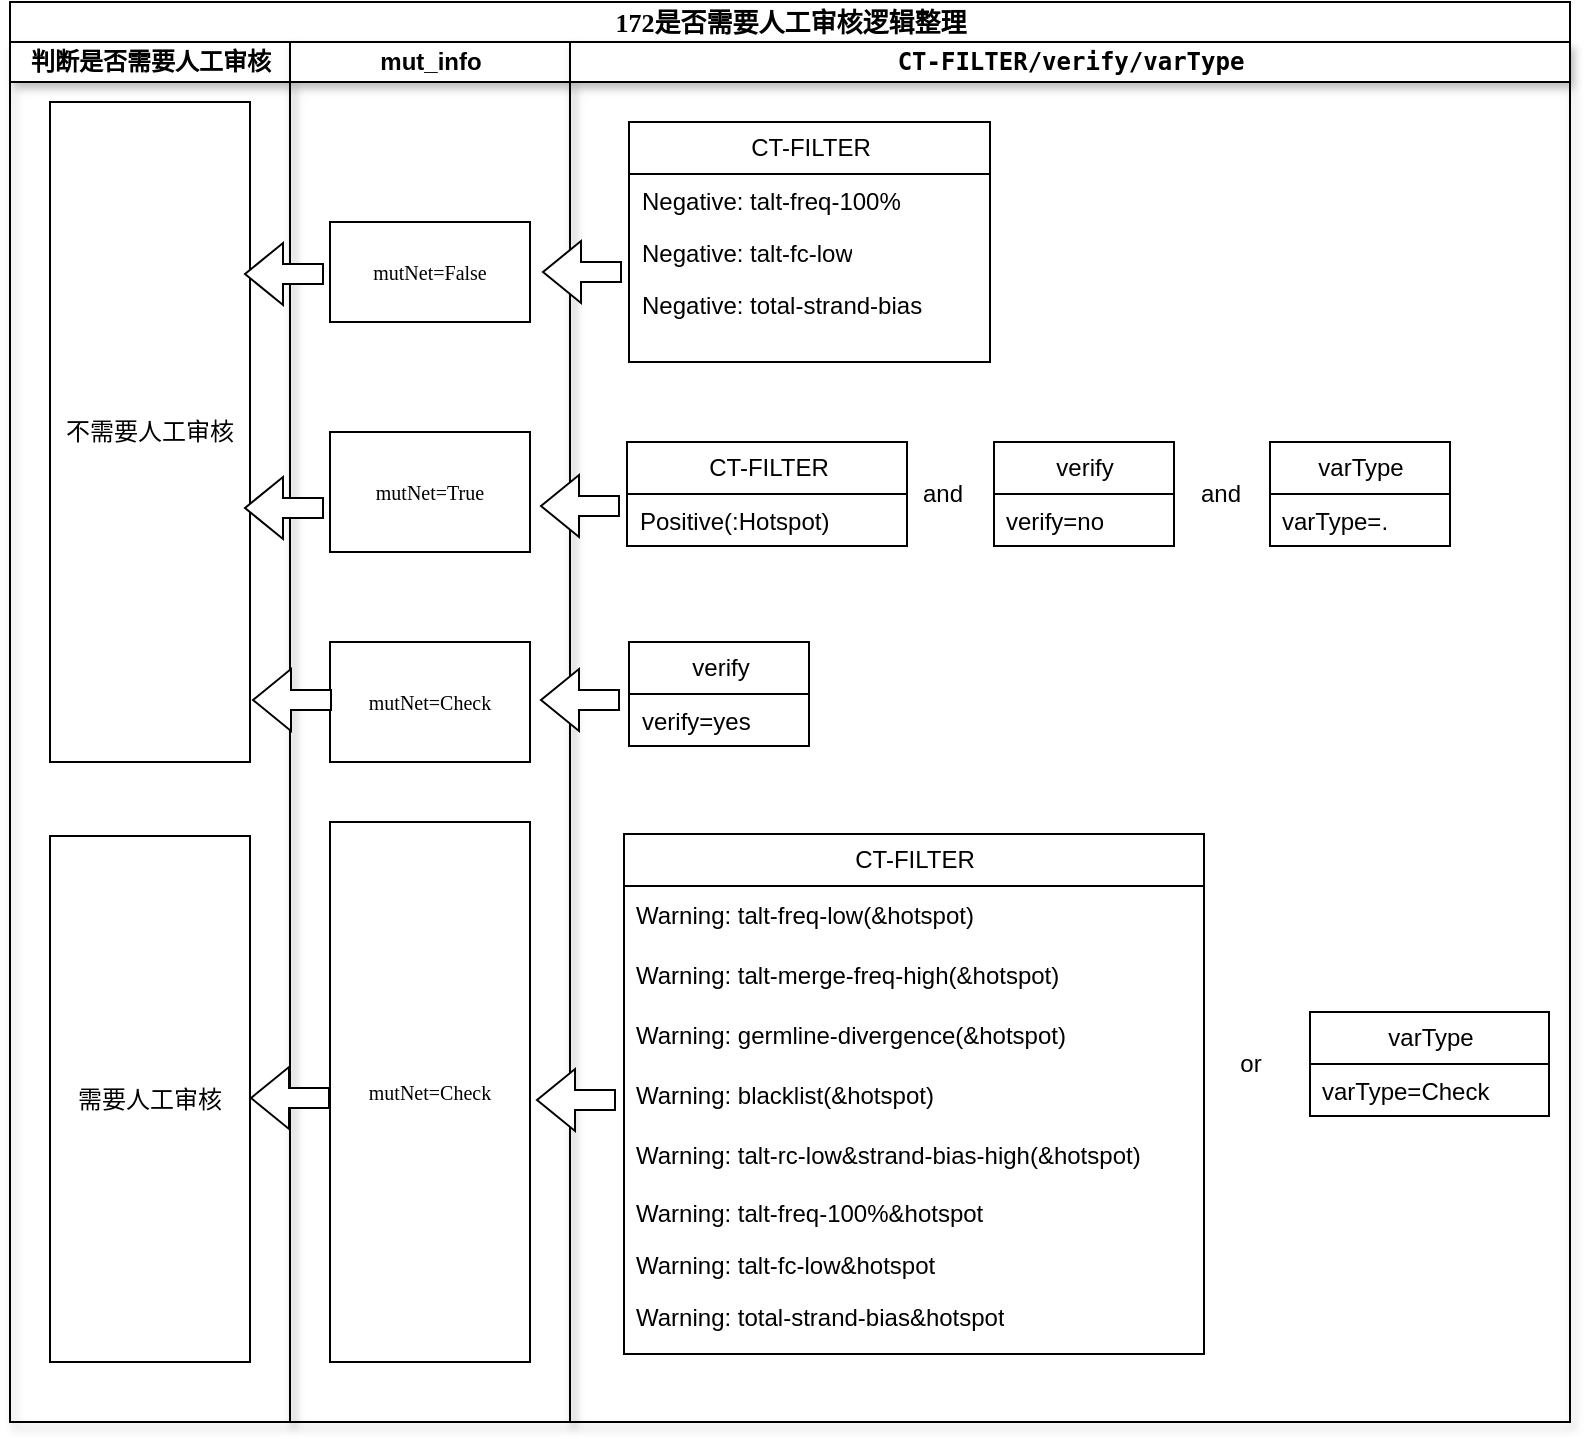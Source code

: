 <mxfile version="23.1.5" type="github">
  <diagram name="Page-1" id="74e2e168-ea6b-b213-b513-2b3c1d86103e">
    <mxGraphModel dx="935" dy="1359" grid="1" gridSize="10" guides="1" tooltips="1" connect="1" arrows="1" fold="1" page="1" pageScale="1" pageWidth="1100" pageHeight="850" background="none" math="0" shadow="0">
      <root>
        <mxCell id="0" />
        <mxCell id="1" parent="0" />
        <mxCell id="77e6c97f196da883-1" value="&lt;font style=&quot;font-size: 13px;&quot;&gt;172是否需要人工审核逻辑整理&lt;/font&gt;" style="swimlane;html=1;childLayout=stackLayout;startSize=20;rounded=0;shadow=0;labelBackgroundColor=none;strokeWidth=1;fontFamily=Verdana;fontSize=8;align=center;" parent="1" vertex="1">
          <mxGeometry x="40" y="-840" width="780" height="710" as="geometry" />
        </mxCell>
        <mxCell id="77e6c97f196da883-2" value="判断是否需要人工审核" style="swimlane;html=1;startSize=20;shadow=1;" parent="77e6c97f196da883-1" vertex="1">
          <mxGeometry y="20" width="140" height="690" as="geometry" />
        </mxCell>
        <mxCell id="77e6c97f196da883-8" value="不需要人工审核" style="rounded=0;whiteSpace=wrap;html=1;shadow=0;labelBackgroundColor=none;strokeWidth=1;fontFamily=Verdana;fontSize=12;align=center;glass=1;fillColor=none;" parent="77e6c97f196da883-2" vertex="1">
          <mxGeometry x="20" y="30" width="100" height="330" as="geometry" />
        </mxCell>
        <mxCell id="Ntkf2nLQN6CGH8CM93F0-73" value="需要人工审核" style="rounded=0;whiteSpace=wrap;html=1;shadow=0;labelBackgroundColor=none;strokeWidth=1;fontFamily=Verdana;fontSize=12;align=center;fillColor=none;glass=1;" parent="77e6c97f196da883-2" vertex="1">
          <mxGeometry x="20" y="397" width="100" height="263" as="geometry" />
        </mxCell>
        <mxCell id="77e6c97f196da883-3" value="mut_info" style="swimlane;html=1;startSize=20;shadow=1;" parent="77e6c97f196da883-1" vertex="1">
          <mxGeometry x="140" y="20" width="140" height="690" as="geometry" />
        </mxCell>
        <mxCell id="Ntkf2nLQN6CGH8CM93F0-67" value="mutNet=True" style="rounded=0;whiteSpace=wrap;html=1;shadow=0;labelBackgroundColor=none;strokeWidth=1;fontFamily=Verdana;fontSize=10;align=center;fillColor=none;glass=1;" parent="77e6c97f196da883-3" vertex="1">
          <mxGeometry x="20" y="195" width="100" height="60" as="geometry" />
        </mxCell>
        <mxCell id="Ntkf2nLQN6CGH8CM93F0-69" value="mutNet=Check" style="rounded=0;whiteSpace=wrap;html=1;shadow=0;labelBackgroundColor=none;strokeWidth=1;fontFamily=Verdana;fontSize=10;align=center;fillColor=none;glass=1;" parent="77e6c97f196da883-3" vertex="1">
          <mxGeometry x="20" y="390" width="100" height="270" as="geometry" />
        </mxCell>
        <mxCell id="Ntkf2nLQN6CGH8CM93F0-68" value="mutNet=False" style="rounded=0;whiteSpace=wrap;html=1;shadow=0;labelBackgroundColor=none;strokeWidth=1;fontFamily=Verdana;fontSize=10;align=center;strokeColor=default;fillColor=none;glass=1;" parent="77e6c97f196da883-3" vertex="1">
          <mxGeometry x="20" y="90" width="100" height="50" as="geometry" />
        </mxCell>
        <mxCell id="a5Jmv1ovsEIgKHmmvxp4-11" value="mutNet=Check" style="rounded=0;whiteSpace=wrap;html=1;shadow=0;labelBackgroundColor=none;strokeWidth=1;fontFamily=Verdana;fontSize=10;align=center;fillColor=none;glass=1;" vertex="1" parent="77e6c97f196da883-3">
          <mxGeometry x="20" y="300" width="100" height="60" as="geometry" />
        </mxCell>
        <mxCell id="77e6c97f196da883-5" value="&lt;code&gt;&lt;b&gt;CT-FILTER/verify/varType&lt;/b&gt;&lt;/code&gt;" style="swimlane;html=1;startSize=20;fontStyle=0;shadow=1;" parent="77e6c97f196da883-1" vertex="1">
          <mxGeometry x="280" y="20" width="500" height="690" as="geometry" />
        </mxCell>
        <mxCell id="74XeSMvvcMfbmq75COJw-82" value="CT-FILTER" style="swimlane;fontStyle=0;childLayout=stackLayout;horizontal=1;startSize=26;fillColor=none;horizontalStack=0;resizeParent=1;resizeParentMax=0;resizeLast=0;collapsible=1;marginBottom=0;html=1;" parent="77e6c97f196da883-5" vertex="1">
          <mxGeometry x="29.5" y="40" width="180.5" height="120" as="geometry" />
        </mxCell>
        <mxCell id="74XeSMvvcMfbmq75COJw-83" value="Negative:&amp;nbsp;talt-freq-100%" style="text;strokeColor=none;fillColor=none;align=left;verticalAlign=top;spacingLeft=4;spacingRight=4;overflow=hidden;rotatable=0;points=[[0,0.5],[1,0.5]];portConstraint=eastwest;whiteSpace=wrap;html=1;" parent="74XeSMvvcMfbmq75COJw-82" vertex="1">
          <mxGeometry y="26" width="180.5" height="26" as="geometry" />
        </mxCell>
        <mxCell id="74XeSMvvcMfbmq75COJw-84" value="Negative:&amp;nbsp;talt-fc-low" style="text;strokeColor=none;fillColor=none;align=left;verticalAlign=top;spacingLeft=4;spacingRight=4;overflow=hidden;rotatable=0;points=[[0,0.5],[1,0.5]];portConstraint=eastwest;whiteSpace=wrap;html=1;" parent="74XeSMvvcMfbmq75COJw-82" vertex="1">
          <mxGeometry y="52" width="180.5" height="26" as="geometry" />
        </mxCell>
        <mxCell id="74XeSMvvcMfbmq75COJw-85" value="Negative:&amp;nbsp;total-strand-bias" style="text;strokeColor=none;fillColor=none;align=left;verticalAlign=top;spacingLeft=4;spacingRight=4;overflow=hidden;rotatable=0;points=[[0,0.5],[1,0.5]];portConstraint=eastwest;whiteSpace=wrap;html=1;" parent="74XeSMvvcMfbmq75COJw-82" vertex="1">
          <mxGeometry y="78" width="180.5" height="42" as="geometry" />
        </mxCell>
        <mxCell id="74XeSMvvcMfbmq75COJw-87" value="CT-FILTER" style="swimlane;fontStyle=0;childLayout=stackLayout;horizontal=1;startSize=26;fillColor=none;horizontalStack=0;resizeParent=1;resizeParentMax=0;resizeLast=0;collapsible=1;marginBottom=0;html=1;" parent="77e6c97f196da883-5" vertex="1">
          <mxGeometry x="28.5" y="200" width="140" height="52" as="geometry" />
        </mxCell>
        <mxCell id="74XeSMvvcMfbmq75COJw-88" value="Positive(:Hotspot)" style="text;strokeColor=none;fillColor=none;align=left;verticalAlign=top;spacingLeft=4;spacingRight=4;overflow=hidden;rotatable=0;points=[[0,0.5],[1,0.5]];portConstraint=eastwest;whiteSpace=wrap;html=1;" parent="74XeSMvvcMfbmq75COJw-87" vertex="1">
          <mxGeometry y="26" width="140" height="26" as="geometry" />
        </mxCell>
        <mxCell id="74XeSMvvcMfbmq75COJw-91" value="verify" style="swimlane;fontStyle=0;childLayout=stackLayout;horizontal=1;startSize=26;fillColor=none;horizontalStack=0;resizeParent=1;resizeParentMax=0;resizeLast=0;collapsible=1;marginBottom=0;html=1;" parent="77e6c97f196da883-5" vertex="1">
          <mxGeometry x="212" y="200" width="90" height="52" as="geometry" />
        </mxCell>
        <mxCell id="74XeSMvvcMfbmq75COJw-92" value="verify=no" style="text;strokeColor=none;fillColor=none;align=left;verticalAlign=top;spacingLeft=4;spacingRight=4;overflow=hidden;rotatable=0;points=[[0,0.5],[1,0.5]];portConstraint=eastwest;whiteSpace=wrap;html=1;" parent="74XeSMvvcMfbmq75COJw-91" vertex="1">
          <mxGeometry y="26" width="90" height="26" as="geometry" />
        </mxCell>
        <mxCell id="74XeSMvvcMfbmq75COJw-94" value="varType" style="swimlane;fontStyle=0;childLayout=stackLayout;horizontal=1;startSize=26;fillColor=none;horizontalStack=0;resizeParent=1;resizeParentMax=0;resizeLast=0;collapsible=1;marginBottom=0;html=1;" parent="77e6c97f196da883-5" vertex="1">
          <mxGeometry x="350" y="200" width="90" height="52" as="geometry" />
        </mxCell>
        <mxCell id="74XeSMvvcMfbmq75COJw-95" value="varType=." style="text;strokeColor=none;fillColor=none;align=left;verticalAlign=top;spacingLeft=4;spacingRight=4;overflow=hidden;rotatable=0;points=[[0,0.5],[1,0.5]];portConstraint=eastwest;whiteSpace=wrap;html=1;" parent="74XeSMvvcMfbmq75COJw-94" vertex="1">
          <mxGeometry y="26" width="90" height="26" as="geometry" />
        </mxCell>
        <mxCell id="a5Jmv1ovsEIgKHmmvxp4-5" value="and" style="text;html=1;align=center;verticalAlign=middle;resizable=0;points=[];autosize=1;strokeColor=none;fillColor=none;" vertex="1" parent="77e6c97f196da883-5">
          <mxGeometry x="305" y="211" width="40" height="30" as="geometry" />
        </mxCell>
        <mxCell id="a5Jmv1ovsEIgKHmmvxp4-6" value="and" style="text;html=1;align=center;verticalAlign=middle;resizable=0;points=[];autosize=1;strokeColor=none;fillColor=none;" vertex="1" parent="77e6c97f196da883-5">
          <mxGeometry x="165.5" y="211" width="40" height="30" as="geometry" />
        </mxCell>
        <mxCell id="a5Jmv1ovsEIgKHmmvxp4-7" value="CT-FILTER" style="swimlane;fontStyle=0;childLayout=stackLayout;horizontal=1;startSize=26;fillColor=none;horizontalStack=0;resizeParent=1;resizeParentMax=0;resizeLast=0;collapsible=1;marginBottom=0;html=1;strokeColor=default;" vertex="1" parent="77e6c97f196da883-5">
          <mxGeometry x="27" y="396" width="290" height="260" as="geometry" />
        </mxCell>
        <mxCell id="a5Jmv1ovsEIgKHmmvxp4-130" value="Warning:&amp;nbsp;talt-freq-low(&amp;amp;hotspot)" style="text;strokeColor=none;fillColor=none;align=left;verticalAlign=middle;spacingLeft=4;spacingRight=4;overflow=hidden;points=[[0,0.5],[1,0.5]];portConstraint=eastwest;rotatable=0;whiteSpace=wrap;html=1;" vertex="1" parent="a5Jmv1ovsEIgKHmmvxp4-7">
          <mxGeometry y="26" width="290" height="30" as="geometry" />
        </mxCell>
        <mxCell id="a5Jmv1ovsEIgKHmmvxp4-128" value="Warning:&amp;nbsp;talt-merge-freq-high(&amp;amp;hotspot)" style="text;strokeColor=none;fillColor=none;align=left;verticalAlign=middle;spacingLeft=4;spacingRight=4;overflow=hidden;points=[[0,0.5],[1,0.5]];portConstraint=eastwest;rotatable=0;whiteSpace=wrap;html=1;" vertex="1" parent="a5Jmv1ovsEIgKHmmvxp4-7">
          <mxGeometry y="56" width="290" height="30" as="geometry" />
        </mxCell>
        <mxCell id="a5Jmv1ovsEIgKHmmvxp4-127" value="Warning:&amp;nbsp;germline-divergence(&amp;amp;hotspot)" style="text;strokeColor=none;fillColor=none;align=left;verticalAlign=middle;spacingLeft=4;spacingRight=4;overflow=hidden;points=[[0,0.5],[1,0.5]];portConstraint=eastwest;rotatable=0;whiteSpace=wrap;html=1;" vertex="1" parent="a5Jmv1ovsEIgKHmmvxp4-7">
          <mxGeometry y="86" width="290" height="30" as="geometry" />
        </mxCell>
        <mxCell id="a5Jmv1ovsEIgKHmmvxp4-126" value="Warning:&amp;nbsp;blacklist(&amp;amp;hotspot)" style="text;strokeColor=none;fillColor=none;align=left;verticalAlign=middle;spacingLeft=4;spacingRight=4;overflow=hidden;points=[[0,0.5],[1,0.5]];portConstraint=eastwest;rotatable=0;whiteSpace=wrap;html=1;" vertex="1" parent="a5Jmv1ovsEIgKHmmvxp4-7">
          <mxGeometry y="116" width="290" height="30" as="geometry" />
        </mxCell>
        <mxCell id="a5Jmv1ovsEIgKHmmvxp4-125" value="Warning:&amp;nbsp;talt-rc-low&amp;amp;strand-bias-high(&amp;amp;hotspot)" style="text;strokeColor=none;fillColor=none;align=left;verticalAlign=middle;spacingLeft=4;spacingRight=4;overflow=hidden;points=[[0,0.5],[1,0.5]];portConstraint=eastwest;rotatable=0;whiteSpace=wrap;html=1;" vertex="1" parent="a5Jmv1ovsEIgKHmmvxp4-7">
          <mxGeometry y="146" width="290" height="30" as="geometry" />
        </mxCell>
        <mxCell id="a5Jmv1ovsEIgKHmmvxp4-117" value="" style="group;strokeColor=none;" vertex="1" connectable="0" parent="a5Jmv1ovsEIgKHmmvxp4-7">
          <mxGeometry y="176" width="290" height="84" as="geometry" />
        </mxCell>
        <mxCell id="a5Jmv1ovsEIgKHmmvxp4-8" value="Warning:&amp;nbsp;talt-freq-100%&amp;amp;hotspot" style="text;strokeColor=none;fillColor=none;align=left;verticalAlign=top;spacingLeft=4;spacingRight=4;overflow=hidden;rotatable=0;points=[[0,0.5],[1,0.5]];portConstraint=eastwest;whiteSpace=wrap;html=1;" vertex="1" parent="a5Jmv1ovsEIgKHmmvxp4-117">
          <mxGeometry width="290" height="26" as="geometry" />
        </mxCell>
        <mxCell id="a5Jmv1ovsEIgKHmmvxp4-9" value="Warning: talt-fc-low&amp;amp;hotspot" style="text;strokeColor=none;fillColor=none;align=left;verticalAlign=top;spacingLeft=4;spacingRight=4;overflow=hidden;rotatable=0;points=[[0,0.5],[1,0.5]];portConstraint=eastwest;whiteSpace=wrap;html=1;" vertex="1" parent="a5Jmv1ovsEIgKHmmvxp4-117">
          <mxGeometry y="26" width="290" height="26" as="geometry" />
        </mxCell>
        <mxCell id="a5Jmv1ovsEIgKHmmvxp4-10" value="Warning:&amp;nbsp;total-strand-bias&amp;amp;hotspot" style="text;strokeColor=none;fillColor=none;align=left;verticalAlign=top;spacingLeft=4;spacingRight=4;overflow=hidden;rotatable=0;points=[[0,0.5],[1,0.5]];portConstraint=eastwest;whiteSpace=wrap;html=1;" vertex="1" parent="a5Jmv1ovsEIgKHmmvxp4-117">
          <mxGeometry y="52" width="290" height="32" as="geometry" />
        </mxCell>
        <mxCell id="a5Jmv1ovsEIgKHmmvxp4-40" value="verify" style="swimlane;fontStyle=0;childLayout=stackLayout;horizontal=1;startSize=26;fillColor=none;horizontalStack=0;resizeParent=1;resizeParentMax=0;resizeLast=0;collapsible=1;marginBottom=0;html=1;" vertex="1" parent="77e6c97f196da883-5">
          <mxGeometry x="29.5" y="300" width="90" height="52" as="geometry" />
        </mxCell>
        <mxCell id="a5Jmv1ovsEIgKHmmvxp4-41" value="verify=yes" style="text;strokeColor=none;fillColor=none;align=left;verticalAlign=top;spacingLeft=4;spacingRight=4;overflow=hidden;rotatable=0;points=[[0,0.5],[1,0.5]];portConstraint=eastwest;whiteSpace=wrap;html=1;" vertex="1" parent="a5Jmv1ovsEIgKHmmvxp4-40">
          <mxGeometry y="26" width="90" height="26" as="geometry" />
        </mxCell>
        <mxCell id="a5Jmv1ovsEIgKHmmvxp4-69" value="varType" style="swimlane;fontStyle=0;childLayout=stackLayout;horizontal=1;startSize=26;fillColor=none;horizontalStack=0;resizeParent=1;resizeParentMax=0;resizeLast=0;collapsible=1;marginBottom=0;html=1;" vertex="1" parent="77e6c97f196da883-5">
          <mxGeometry x="370" y="485" width="119.5" height="52" as="geometry" />
        </mxCell>
        <mxCell id="a5Jmv1ovsEIgKHmmvxp4-70" value="varType=Check" style="text;strokeColor=none;fillColor=none;align=left;verticalAlign=top;spacingLeft=4;spacingRight=4;overflow=hidden;rotatable=0;points=[[0,0.5],[1,0.5]];portConstraint=eastwest;whiteSpace=wrap;html=1;" vertex="1" parent="a5Jmv1ovsEIgKHmmvxp4-69">
          <mxGeometry y="26" width="119.5" height="26" as="geometry" />
        </mxCell>
        <mxCell id="a5Jmv1ovsEIgKHmmvxp4-115" value="or" style="text;html=1;align=center;verticalAlign=middle;resizable=0;points=[];autosize=1;strokeColor=none;fillColor=none;" vertex="1" parent="77e6c97f196da883-5">
          <mxGeometry x="325" y="496" width="30" height="30" as="geometry" />
        </mxCell>
        <mxCell id="a5Jmv1ovsEIgKHmmvxp4-168" value="" style="shape=flexArrow;endArrow=classic;html=1;rounded=0;fillColor=default;" edge="1" parent="1">
          <mxGeometry width="50" height="50" relative="1" as="geometry">
            <mxPoint x="345" y="-491" as="sourcePoint" />
            <mxPoint x="305" y="-491" as="targetPoint" />
          </mxGeometry>
        </mxCell>
        <mxCell id="a5Jmv1ovsEIgKHmmvxp4-169" value="" style="shape=flexArrow;endArrow=classic;html=1;rounded=0;fillColor=default;" edge="1" parent="1">
          <mxGeometry width="50" height="50" relative="1" as="geometry">
            <mxPoint x="346" y="-705" as="sourcePoint" />
            <mxPoint x="306" y="-705" as="targetPoint" />
          </mxGeometry>
        </mxCell>
        <mxCell id="a5Jmv1ovsEIgKHmmvxp4-170" value="" style="shape=flexArrow;endArrow=classic;html=1;rounded=0;fillColor=default;" edge="1" parent="1">
          <mxGeometry width="50" height="50" relative="1" as="geometry">
            <mxPoint x="201" y="-491" as="sourcePoint" />
            <mxPoint x="161" y="-491" as="targetPoint" />
          </mxGeometry>
        </mxCell>
        <mxCell id="a5Jmv1ovsEIgKHmmvxp4-171" value="" style="shape=flexArrow;endArrow=classic;html=1;rounded=0;fillColor=default;" edge="1" parent="1">
          <mxGeometry width="50" height="50" relative="1" as="geometry">
            <mxPoint x="343" y="-291" as="sourcePoint" />
            <mxPoint x="303" y="-291" as="targetPoint" />
          </mxGeometry>
        </mxCell>
        <mxCell id="a5Jmv1ovsEIgKHmmvxp4-172" value="" style="shape=flexArrow;endArrow=classic;html=1;rounded=0;fillColor=default;" edge="1" parent="1">
          <mxGeometry width="50" height="50" relative="1" as="geometry">
            <mxPoint x="345" y="-588" as="sourcePoint" />
            <mxPoint x="305" y="-588" as="targetPoint" />
          </mxGeometry>
        </mxCell>
        <mxCell id="a5Jmv1ovsEIgKHmmvxp4-177" value="" style="shape=flexArrow;endArrow=classic;html=1;rounded=0;fillColor=default;" edge="1" parent="1">
          <mxGeometry width="50" height="50" relative="1" as="geometry">
            <mxPoint x="197" y="-704" as="sourcePoint" />
            <mxPoint x="157" y="-704" as="targetPoint" />
          </mxGeometry>
        </mxCell>
        <mxCell id="a5Jmv1ovsEIgKHmmvxp4-178" value="" style="shape=flexArrow;endArrow=classic;html=1;rounded=0;fillColor=default;" edge="1" parent="1">
          <mxGeometry width="50" height="50" relative="1" as="geometry">
            <mxPoint x="197" y="-587" as="sourcePoint" />
            <mxPoint x="157" y="-587" as="targetPoint" />
          </mxGeometry>
        </mxCell>
        <mxCell id="a5Jmv1ovsEIgKHmmvxp4-179" value="" style="shape=flexArrow;endArrow=classic;html=1;rounded=0;fillColor=default;" edge="1" parent="1">
          <mxGeometry width="50" height="50" relative="1" as="geometry">
            <mxPoint x="200" y="-292" as="sourcePoint" />
            <mxPoint x="160" y="-292" as="targetPoint" />
          </mxGeometry>
        </mxCell>
      </root>
    </mxGraphModel>
  </diagram>
</mxfile>
